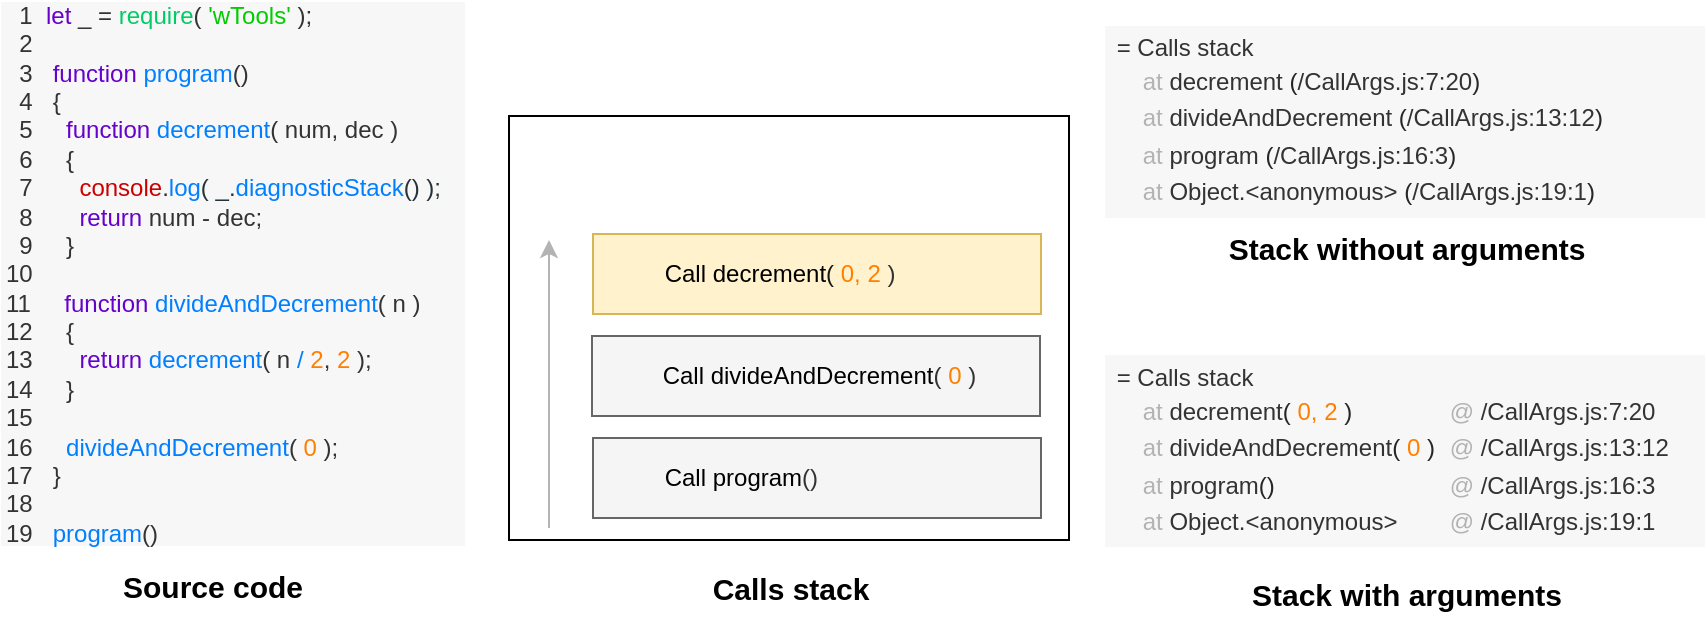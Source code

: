 <mxfile version="9.1.0" type="device" pages="1" userAgent="Mozilla/5.0 (Windows NT 10.0; Win64; x64) AppleWebKit/537.36 (KHTML, like Gecko) Atom/1.41.0 Chrome/69.0.35.128 Electron/4.2.7 Safari/537.36" editor="www.draw.io"><diagram id="MLE4WswfHla3SnzqA7Ko" name="Arg"><mxGraphModel dx="1825" dy="628" grid="1" gridSize="4" guides="1" tooltips="1" connect="1" arrows="1" fold="1" page="1" pageScale="1" pageWidth="1169" pageHeight="827" background="#ffffff" math="0" shadow="0"><root><mxCell id="bErzdWt18kpezKXSpv2T-0"/><mxCell id="bErzdWt18kpezKXSpv2T-1" parent="bErzdWt18kpezKXSpv2T-0"/><mxCell id="poxWyBswltWot1zJq7N8-33" value="" style="rounded=0;whiteSpace=wrap;html=1;strokeColor=#000000;fillColor=#ffffff;" parent="bErzdWt18kpezKXSpv2T-1" vertex="1"><mxGeometry x="-757.5" y="121" width="280" height="212" as="geometry"/></mxCell><mxCell id="poxWyBswltWot1zJq7N8-35" value="Calls stack" style="text;html=1;align=center;verticalAlign=middle;resizable=0;points=[];;autosize=1;fontStyle=1;fontSize=15;" parent="bErzdWt18kpezKXSpv2T-1" vertex="1"><mxGeometry x="-663.5" y="345" width="92" height="24" as="geometry"/></mxCell><mxCell id="poxWyBswltWot1zJq7N8-37" value="&lt;font color=&quot;#000000&quot;&gt;&amp;nbsp; &amp;nbsp; &amp;nbsp; &amp;nbsp; &amp;nbsp; Call divideAndDecrement&lt;/font&gt;(&lt;font color=&quot;#ff8000&quot;&gt; 0 &lt;/font&gt;)" style="rounded=0;whiteSpace=wrap;html=1;fillColor=#f5f5f5;strokeColor=#666666;align=left;fontColor=#333333;" parent="bErzdWt18kpezKXSpv2T-1" vertex="1"><mxGeometry x="-716" y="231" width="224" height="40" as="geometry"/></mxCell><mxCell id="poxWyBswltWot1zJq7N8-38" value="&lt;font color=&quot;#000000&quot;&gt;&amp;nbsp; &amp;nbsp; &amp;nbsp; &amp;nbsp; &amp;nbsp; Call decrement&lt;/font&gt;&lt;font color=&quot;#1a1a1a&quot;&gt;(&lt;/font&gt;&lt;font color=&quot;#ff8000&quot;&gt; 0, 2 &lt;/font&gt;&lt;font color=&quot;#333333&quot;&gt;)&lt;/font&gt;" style="rounded=0;whiteSpace=wrap;html=1;fillColor=#fff2cc;strokeColor=#d6b656;align=left;" parent="bErzdWt18kpezKXSpv2T-1" vertex="1"><mxGeometry x="-715.5" y="180" width="224" height="40" as="geometry"/></mxCell><mxCell id="poxWyBswltWot1zJq7N8-40" value="&lt;font color=&quot;#000000&quot;&gt;&amp;nbsp; &amp;nbsp; &amp;nbsp; &amp;nbsp; &amp;nbsp; Call program&lt;/font&gt;()" style="rounded=0;whiteSpace=wrap;html=1;fillColor=#f5f5f5;strokeColor=#666666;align=left;fontColor=#333333;" parent="bErzdWt18kpezKXSpv2T-1" vertex="1"><mxGeometry x="-715.5" y="282" width="224" height="40" as="geometry"/></mxCell><mxCell id="poxWyBswltWot1zJq7N8-41" value="Stack without arguments" style="text;html=1;align=center;verticalAlign=middle;resizable=0;points=[];;autosize=1;fontStyle=1;fontSize=15;" parent="bErzdWt18kpezKXSpv2T-1" vertex="1"><mxGeometry x="-403.5" y="175" width="188" height="24" as="geometry"/></mxCell><mxCell id="poxWyBswltWot1zJq7N8-42" value="Stack with arguments" style="text;html=1;align=center;verticalAlign=middle;resizable=0;points=[];;autosize=1;fontStyle=1;fontSize=15;" parent="bErzdWt18kpezKXSpv2T-1" vertex="1"><mxGeometry x="-393.5" y="348" width="168" height="24" as="geometry"/></mxCell><mxCell id="poxWyBswltWot1zJq7N8-53" value="&lt;span style=&quot;color: rgb(51 , 51 , 51)&quot;&gt;&amp;nbsp;= Calls stack&lt;/span&gt;&lt;br&gt;&lt;table&gt;&lt;tbody&gt;&lt;tr&gt;&lt;td&gt;&lt;font color=&quot;#6e6e6e&quot;&gt;&amp;nbsp; &amp;nbsp; &lt;/font&gt;&lt;font color=&quot;#b3b3b3&quot;&gt;at&amp;nbsp;&lt;/font&gt;&lt;span style=&quot;color: rgb(51 , 51 , 51)&quot;&gt;decrement&lt;/span&gt;&lt;font color=&quot;#262626&quot;&gt;(&lt;/font&gt;&lt;span style=&quot;color: rgb(51 , 51 , 51)&quot;&gt;&amp;nbsp;&lt;/span&gt;&lt;font color=&quot;#ff8000&quot;&gt;0, 2&lt;/font&gt;&lt;span style=&quot;color: rgb(51 , 51 , 51)&quot;&gt; &lt;/span&gt;&lt;font color=&quot;#262626&quot;&gt;)&lt;/font&gt;&lt;span style=&quot;color: rgb(51 , 51 , 51)&quot;&gt;&amp;nbsp;&lt;/span&gt;&lt;br&gt;&lt;/td&gt;&lt;td&gt;&lt;font color=&quot;#6e6e6e&quot;&gt;&amp;nbsp;&lt;/font&gt;&lt;font color=&quot;#b3b3b3&quot;&gt;@&lt;/font&gt;&lt;font color=&quot;#6e6e6e&quot;&gt;&amp;nbsp;&lt;/font&gt;&lt;span style=&quot;color: rgb(51 , 51 , 51)&quot;&gt;/CallArgs.js:7:20&lt;/span&gt;&lt;br&gt;&lt;/td&gt;&lt;/tr&gt;&lt;tr&gt;&lt;td&gt;&lt;font color=&quot;#6e6e6e&quot;&gt;&amp;nbsp; &amp;nbsp; &lt;/font&gt;&lt;font color=&quot;#b3b3b3&quot;&gt;at&lt;/font&gt;&lt;span style=&quot;color: rgb(51 , 51 , 51)&quot;&gt;&amp;nbsp;divideAndDecrement&lt;/span&gt;&lt;font color=&quot;#262626&quot;&gt;(&lt;/font&gt;&lt;span style=&quot;color: rgb(51 , 51 , 51)&quot;&gt;&amp;nbsp;&lt;/span&gt;&lt;font color=&quot;#ff8000&quot;&gt;0&lt;/font&gt;&lt;span style=&quot;color: rgb(51 , 51 , 51)&quot;&gt; &lt;/span&gt;&lt;font color=&quot;#262626&quot;&gt;)&lt;/font&gt;&lt;br&gt;&lt;/td&gt;&lt;td&gt;&amp;nbsp;&lt;font color=&quot;#b3b3b3&quot;&gt;@&lt;/font&gt;&lt;font color=&quot;#6e6e6e&quot;&gt;&amp;nbsp;&lt;/font&gt;&lt;span style=&quot;color: rgb(51 , 51 , 51)&quot;&gt;/CallArgs.js:13:12&lt;/span&gt;&lt;/td&gt;&lt;/tr&gt;&lt;tr&gt;&lt;td&gt;&lt;font color=&quot;#6e6e6e&quot;&gt;&amp;nbsp; &amp;nbsp; &lt;/font&gt;&lt;font color=&quot;#b3b3b3&quot;&gt;at&lt;/font&gt;&lt;span style=&quot;color: rgb(51 , 51 , 51)&quot;&gt;&amp;nbsp;program&lt;/span&gt;&lt;font color=&quot;#262626&quot;&gt;()&lt;/font&gt;&lt;/td&gt;&lt;td&gt;&amp;nbsp;&lt;font color=&quot;#b3b3b3&quot;&gt;@&lt;/font&gt;&lt;font color=&quot;#6e6e6e&quot;&gt;&amp;nbsp;&lt;/font&gt;&lt;span style=&quot;color: rgb(51 , 51 , 51)&quot;&gt;/CallArgs.js:16:3&lt;/span&gt;&lt;br&gt;&lt;/td&gt;&lt;/tr&gt;&lt;tr&gt;&lt;td&gt;&lt;font color=&quot;#6e6e6e&quot;&gt;&amp;nbsp; &amp;nbsp; &lt;/font&gt;&lt;font color=&quot;#b3b3b3&quot;&gt;at&lt;/font&gt;&lt;span style=&quot;color: rgb(51 , 51 , 51)&quot;&gt;&amp;nbsp;Object.&amp;lt;anonymous&amp;gt;&lt;/span&gt;&lt;/td&gt;&lt;td&gt;&lt;font color=&quot;#6e6e6e&quot;&gt;&amp;nbsp;&lt;/font&gt;&lt;font color=&quot;#b3b3b3&quot;&gt;@&lt;/font&gt;&lt;font color=&quot;#6e6e6e&quot;&gt;&amp;nbsp;&lt;/font&gt;&lt;span style=&quot;color: rgb(51 , 51 , 51)&quot;&gt;/CallArgs.js:19:1&lt;/span&gt;&lt;br&gt;&lt;/td&gt;&lt;/tr&gt;&lt;/tbody&gt;&lt;/table&gt;" style="text;html=1;align=left;verticalAlign=middle;resizable=0;points=[];;autosize=1;fontFamily=Helvetica;fillColor=#F7F7F7;strokeColor=none;" parent="bErzdWt18kpezKXSpv2T-1" vertex="1"><mxGeometry x="-459.5" y="240.5" width="300" height="96" as="geometry"/></mxCell><mxCell id="poxWyBswltWot1zJq7N8-54" value="&lt;span style=&quot;color: rgb(51 , 51 , 51)&quot;&gt;&amp;nbsp;= Calls stack&lt;/span&gt;&lt;br&gt;&lt;table&gt;&lt;tbody&gt;&lt;tr&gt;&lt;td&gt;&lt;font color=&quot;#6e6e6e&quot;&gt;&amp;nbsp; &amp;nbsp;&amp;nbsp;&lt;/font&gt;&lt;font color=&quot;#b3b3b3&quot;&gt;at&lt;/font&gt;&lt;span style=&quot;color: rgb(51 , 51 , 51)&quot;&gt;&amp;nbsp;decrement &lt;/span&gt;&lt;font color=&quot;#262626&quot;&gt;(&lt;/font&gt;&lt;span style=&quot;color: rgb(51 , 51 , 51)&quot;&gt;/CallArgs.js:7:20&lt;/span&gt;&lt;font color=&quot;#262626&quot;&gt;)&lt;/font&gt;&lt;/td&gt;&lt;td&gt;&lt;br&gt;&lt;/td&gt;&lt;/tr&gt;&lt;tr&gt;&lt;td&gt;&lt;font color=&quot;#6e6e6e&quot;&gt;&amp;nbsp; &amp;nbsp;&amp;nbsp;&lt;/font&gt;&lt;font color=&quot;#b3b3b3&quot;&gt;at&lt;/font&gt;&lt;span style=&quot;color: rgb(51 , 51 , 51)&quot;&gt;&amp;nbsp;divideAndDecrement &lt;/span&gt;&lt;font color=&quot;#262626&quot;&gt;(&lt;/font&gt;&lt;span style=&quot;color: rgb(51 , 51 , 51)&quot;&gt;/CallArgs.js:13:12&lt;/span&gt;&lt;font color=&quot;#262626&quot;&gt;)&lt;/font&gt;&lt;/td&gt;&lt;td&gt;&amp;nbsp; &amp;nbsp; &amp;nbsp; &amp;nbsp; &amp;nbsp;&amp;nbsp;&lt;/td&gt;&lt;/tr&gt;&lt;tr&gt;&lt;td&gt;&lt;font color=&quot;#6e6e6e&quot;&gt;&amp;nbsp; &amp;nbsp;&amp;nbsp;&lt;/font&gt;&lt;font color=&quot;#b3b3b3&quot;&gt;at&lt;/font&gt;&lt;span style=&quot;color: rgb(51 , 51 , 51)&quot;&gt;&amp;nbsp;program &lt;/span&gt;&lt;font color=&quot;#262626&quot;&gt;(&lt;/font&gt;&lt;span style=&quot;color: rgb(51 , 51 , 51)&quot;&gt;/CallArgs.js:16:3&lt;/span&gt;&lt;font color=&quot;#262626&quot;&gt;)&lt;/font&gt;&lt;/td&gt;&lt;td&gt;&lt;/td&gt;&lt;/tr&gt;&lt;tr&gt;&lt;td&gt;&lt;font color=&quot;#6e6e6e&quot;&gt;&amp;nbsp; &amp;nbsp; &lt;/font&gt;&lt;font color=&quot;#b3b3b3&quot;&gt;at&lt;/font&gt;&lt;span style=&quot;color: rgb(51 , 51 , 51)&quot;&gt;&amp;nbsp;Object.&amp;lt;anonymous&amp;gt; &lt;/span&gt;&lt;font color=&quot;#262626&quot;&gt;(&lt;/font&gt;&lt;span style=&quot;color: rgb(51 , 51 , 51)&quot;&gt;/CallArgs.js:19:1&lt;/span&gt;&lt;font color=&quot;#262626&quot;&gt;)&lt;/font&gt;&lt;br&gt;&lt;/td&gt;&lt;td&gt;&lt;br&gt;&lt;/td&gt;&lt;/tr&gt;&lt;/tbody&gt;&lt;/table&gt;" style="text;html=1;align=left;verticalAlign=middle;resizable=0;points=[];;autosize=1;fontFamily=Helvetica;fillColor=#F7F7F7;" parent="bErzdWt18kpezKXSpv2T-1" vertex="1"><mxGeometry x="-459.5" y="76" width="300" height="96" as="geometry"/></mxCell><mxCell id="ij7_5EVaT5u9bZ1vPG2h-2" value="" style="endArrow=classic;html=1;strokeColor=#B3B3B3;" parent="bErzdWt18kpezKXSpv2T-1" edge="1"><mxGeometry width="50" height="50" relative="1" as="geometry"><mxPoint x="-737.5" y="327" as="sourcePoint"/><mxPoint x="-737.5" y="183" as="targetPoint"/></mxGeometry></mxCell><mxCell id="lqqOnGtMpFtdby2pjJXd-0" value="&lt;div&gt;&amp;nbsp; 1&amp;nbsp; &lt;font color=&quot;#6600cc&quot;&gt;let&lt;/font&gt; _ = &lt;font color=&quot;#00cc66&quot;&gt;require&lt;/font&gt;( &lt;font color=&quot;#00cc00&quot;&gt;'wTools'&lt;/font&gt; );&lt;/div&gt;&lt;div&gt;&amp;nbsp; 2&lt;/div&gt;&lt;div&gt;&lt;div&gt;&amp;nbsp; 3&amp;nbsp; &amp;nbsp;&lt;font color=&quot;#6600cc&quot;&gt;function&lt;/font&gt; &lt;font color=&quot;#007fff&quot;&gt;program&lt;/font&gt;()&lt;/div&gt;&lt;div&gt;&amp;nbsp; 4&amp;nbsp; &amp;nbsp;{&lt;/div&gt;&lt;/div&gt;&lt;div&gt;&amp;nbsp; 5&amp;nbsp; &amp;nbsp; &amp;nbsp;&lt;font color=&quot;#6600cc&quot;&gt;function&lt;/font&gt; &lt;font color=&quot;#007fff&quot;&gt;decrement&lt;/font&gt;( num, dec )&lt;/div&gt;&lt;div&gt;&amp;nbsp; 6&amp;nbsp; &amp;nbsp; &amp;nbsp;{&lt;/div&gt;&amp;nbsp; 7&amp;nbsp; &amp;nbsp; &amp;nbsp; &amp;nbsp;&lt;span style=&quot;white-space: normal&quot;&gt;&lt;font color=&quot;#cc0000&quot;&gt;console&lt;/font&gt;&lt;/span&gt;&lt;span style=&quot;color: rgb(38 , 50 , 56) ; white-space: normal&quot;&gt;.&lt;/span&gt;&lt;span style=&quot;white-space: normal&quot;&gt;&lt;font color=&quot;#007fff&quot;&gt;log&lt;/font&gt;&lt;/span&gt;&lt;span style=&quot;color: rgb(38 , 50 , 56) ; white-space: normal&quot;&gt;(&amp;nbsp;&lt;/span&gt;&lt;span style=&quot;color: rgb(38 , 50 , 56) ; white-space: normal&quot;&gt;_.&lt;/span&gt;&lt;span style=&quot;white-space: normal&quot;&gt;&lt;font color=&quot;#007fff&quot;&gt;diagnosticStack&lt;/font&gt;&lt;/span&gt;&lt;span style=&quot;color: rgb(38 , 50 , 56) ; white-space: normal&quot;&gt;()&amp;nbsp;&lt;/span&gt;&lt;span style=&quot;color: rgb(38 , 50 , 56) ; white-space: normal&quot;&gt;);&lt;/span&gt;&lt;br&gt;&lt;div&gt;&amp;nbsp; 8&amp;nbsp; &amp;nbsp; &amp;nbsp; &amp;nbsp;&lt;font color=&quot;#6600cc&quot;&gt;return&lt;/font&gt; num - dec;&lt;/div&gt;&lt;div&gt;&amp;nbsp; 9&amp;nbsp; &amp;nbsp; &amp;nbsp;}&lt;/div&gt;&lt;div&gt;10&lt;/div&gt;&lt;div&gt;11&amp;nbsp; &amp;nbsp; &amp;nbsp;&lt;font color=&quot;#6600cc&quot;&gt;function&lt;/font&gt; &lt;font color=&quot;#007fff&quot;&gt;divideAndDecrement&lt;/font&gt;( n )&lt;/div&gt;&lt;div&gt;12&amp;nbsp; &amp;nbsp; &amp;nbsp;{&lt;/div&gt;&lt;div&gt;13&amp;nbsp; &amp;nbsp; &amp;nbsp; &amp;nbsp;&lt;font color=&quot;#6600cc&quot;&gt;return&lt;/font&gt; &lt;font color=&quot;#007fff&quot;&gt;decrement&lt;/font&gt;( n &lt;font color=&quot;#007fff&quot;&gt;/&lt;/font&gt; &lt;font color=&quot;#ff8000&quot;&gt;2&lt;/font&gt;, &lt;font color=&quot;#ff8000&quot;&gt;2&lt;/font&gt; );&lt;/div&gt;&lt;div&gt;14&amp;nbsp; &amp;nbsp; &amp;nbsp;}&lt;/div&gt;&lt;div&gt;15&lt;/div&gt;&lt;div&gt;16&amp;nbsp; &amp;nbsp; &amp;nbsp;&lt;font color=&quot;#007fff&quot;&gt;divideAndDecrement&lt;/font&gt;( &lt;font color=&quot;#ff8000&quot;&gt;0&lt;/font&gt; );&lt;br&gt;&lt;/div&gt;&lt;div&gt;&lt;span&gt;17&amp;nbsp; &amp;nbsp;}&lt;/span&gt;&lt;/div&gt;&lt;div&gt;&lt;span&gt;18&lt;/span&gt;&lt;/div&gt;&lt;div&gt;19&amp;nbsp; &amp;nbsp;&lt;font color=&quot;#007fff&quot;&gt;program&lt;/font&gt;()&lt;/div&gt;" style="text;html=1;align=left;verticalAlign=middle;resizable=0;points=[];;autosize=1;fillColor=#F7F7F7;strokeColor=none;fontColor=#333333;" parent="bErzdWt18kpezKXSpv2T-1" vertex="1"><mxGeometry x="-1011.5" y="64" width="232" height="272" as="geometry"/></mxCell><mxCell id="G8KjgFMOaYAi-A4Ek66Y-2" value="Source code" style="text;html=1;align=center;verticalAlign=middle;resizable=0;points=[];;autosize=1;fontStyle=1;fontSize=15;" parent="bErzdWt18kpezKXSpv2T-1" vertex="1"><mxGeometry x="-958" y="344" width="104" height="24" as="geometry"/></mxCell></root></mxGraphModel></diagram></mxfile>